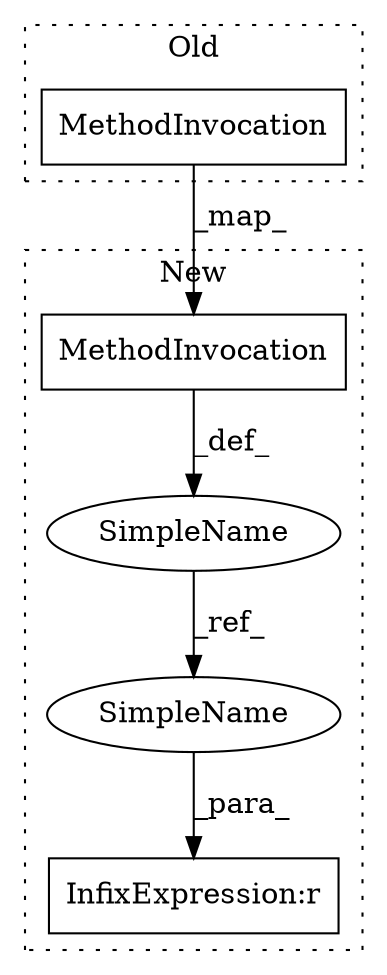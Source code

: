 digraph G {
subgraph cluster0 {
1 [label="MethodInvocation" a="32" s="2009,2032" l="9,1" shape="box"];
label = "Old";
style="dotted";
}
subgraph cluster1 {
2 [label="MethodInvocation" a="32" s="1965,1988" l="9,1" shape="box"];
3 [label="SimpleName" a="42" s="2011" l="5" shape="ellipse"];
4 [label="SimpleName" a="42" s="1951" l="5" shape="ellipse"];
5 [label="InfixExpression:r" a="27" s="2016" l="4" shape="box"];
label = "New";
style="dotted";
}
1 -> 2 [label="_map_"];
2 -> 4 [label="_def_"];
3 -> 5 [label="_para_"];
4 -> 3 [label="_ref_"];
}
